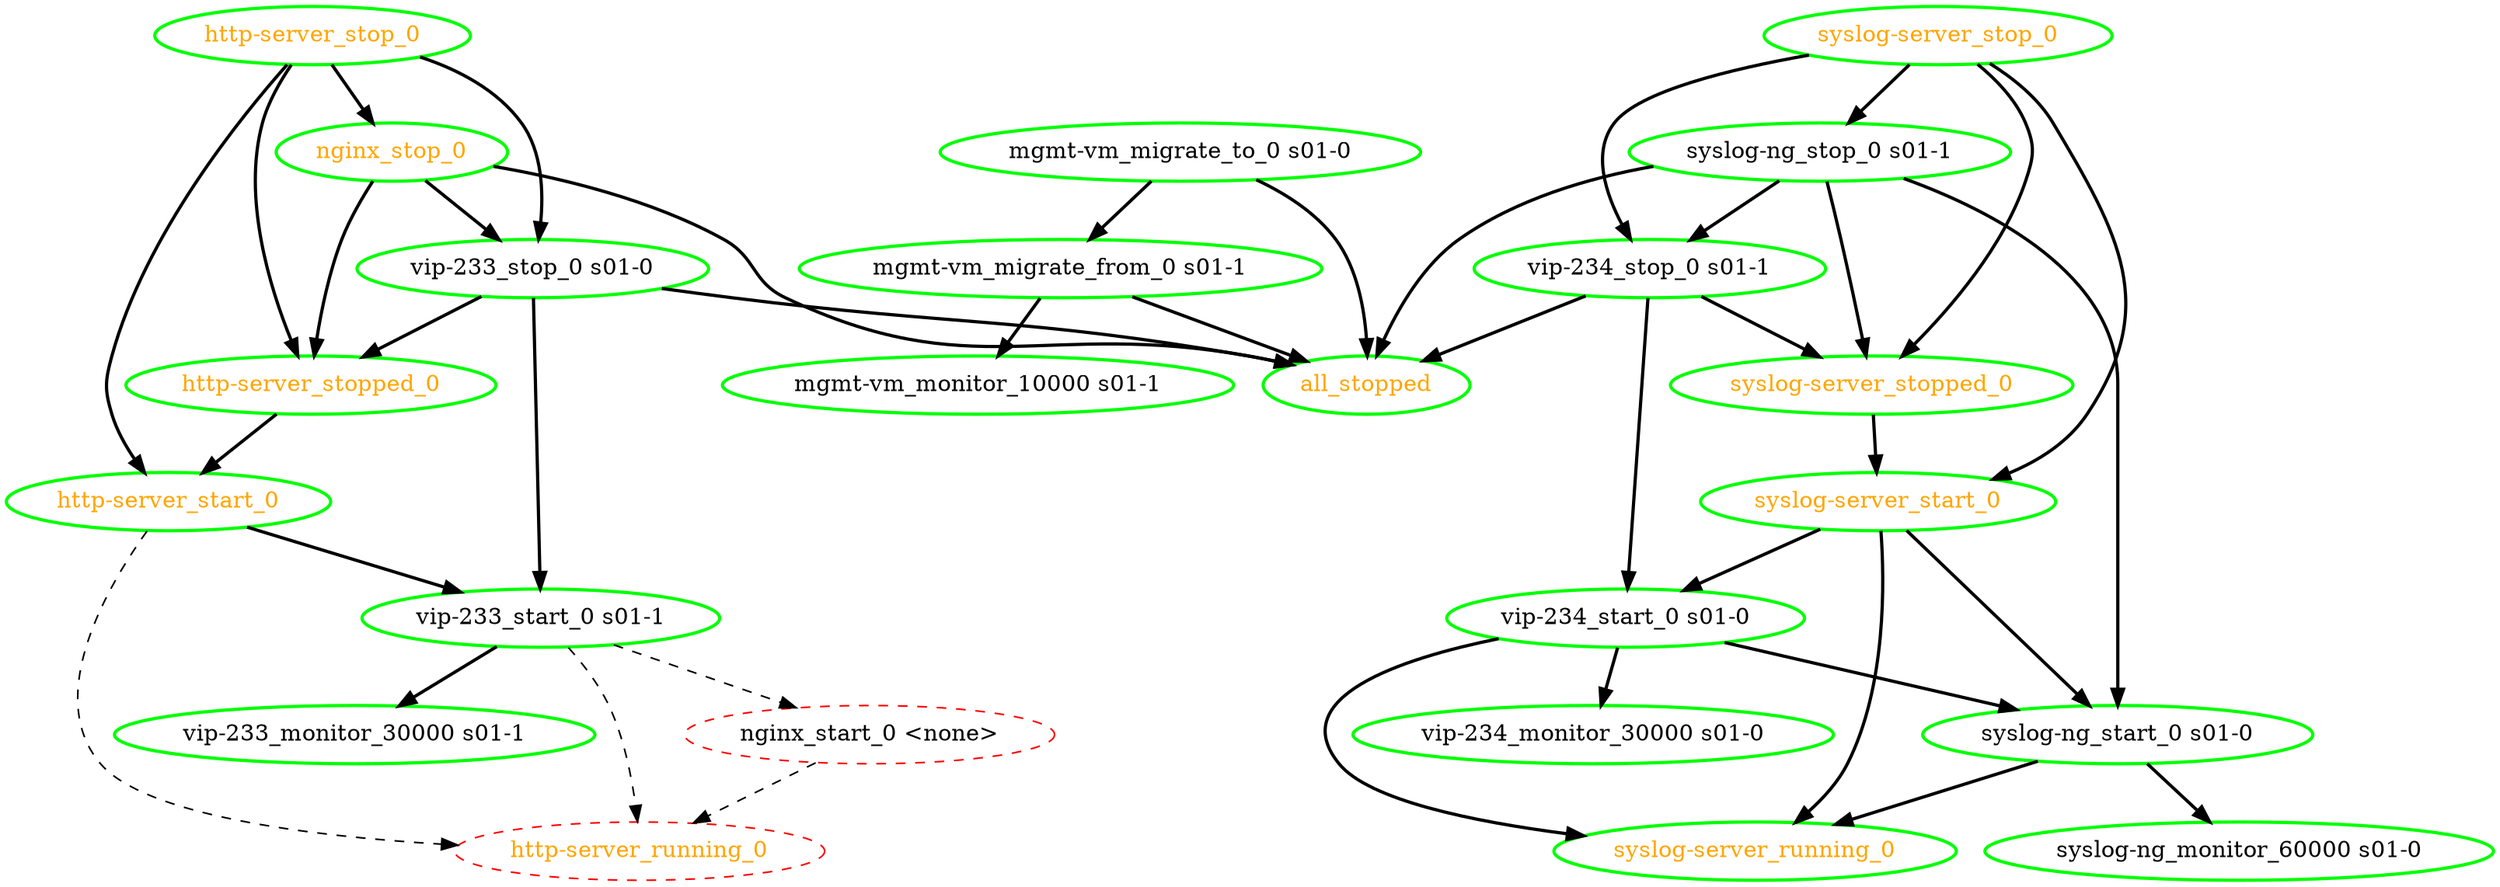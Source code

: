 digraph "g" {
"all_stopped" [ style=bold color="green" fontcolor="orange"  ]
"http-server_running_0" [ style=dashed color="red" fontcolor="orange"  ]
"http-server_start_0" -> "http-server_running_0" [ style = dashed]
"http-server_start_0" -> "vip-233_start_0 s01-1" [ style = bold]
"http-server_start_0" [ style=bold color="green" fontcolor="orange"  ]
"http-server_stop_0" -> "http-server_start_0" [ style = bold]
"http-server_stop_0" -> "http-server_stopped_0" [ style = bold]
"http-server_stop_0" -> "nginx_stop_0" [ style = bold]
"http-server_stop_0" -> "vip-233_stop_0 s01-0" [ style = bold]
"http-server_stop_0" [ style=bold color="green" fontcolor="orange"  ]
"http-server_stopped_0" -> "http-server_start_0" [ style = bold]
"http-server_stopped_0" [ style=bold color="green" fontcolor="orange"  ]
"mgmt-vm_migrate_from_0 s01-1" -> "all_stopped" [ style = bold]
"mgmt-vm_migrate_from_0 s01-1" -> "mgmt-vm_monitor_10000 s01-1" [ style = bold]
"mgmt-vm_migrate_from_0 s01-1" [ style=bold color="green" fontcolor="black"  ]
"mgmt-vm_migrate_to_0 s01-0" -> "all_stopped" [ style = bold]
"mgmt-vm_migrate_to_0 s01-0" -> "mgmt-vm_migrate_from_0 s01-1" [ style = bold]
"mgmt-vm_migrate_to_0 s01-0" [ style=bold color="green" fontcolor="black"  ]
"mgmt-vm_monitor_10000 s01-1" [ style=bold color="green" fontcolor="black"  ]
"nginx_start_0 <none>" -> "http-server_running_0" [ style = dashed]
"nginx_start_0 <none>" [ style=dashed color="red" fontcolor="black"  ]
"nginx_stop_0" -> "all_stopped" [ style = bold]
"nginx_stop_0" -> "http-server_stopped_0" [ style = bold]
"nginx_stop_0" -> "vip-233_stop_0 s01-0" [ style = bold]
"nginx_stop_0" [ style=bold color="green" fontcolor="orange"  ]
"syslog-ng_monitor_60000 s01-0" [ style=bold color="green" fontcolor="black"  ]
"syslog-ng_start_0 s01-0" -> "syslog-ng_monitor_60000 s01-0" [ style = bold]
"syslog-ng_start_0 s01-0" -> "syslog-server_running_0" [ style = bold]
"syslog-ng_start_0 s01-0" [ style=bold color="green" fontcolor="black"  ]
"syslog-ng_stop_0 s01-1" -> "all_stopped" [ style = bold]
"syslog-ng_stop_0 s01-1" -> "syslog-ng_start_0 s01-0" [ style = bold]
"syslog-ng_stop_0 s01-1" -> "syslog-server_stopped_0" [ style = bold]
"syslog-ng_stop_0 s01-1" -> "vip-234_stop_0 s01-1" [ style = bold]
"syslog-ng_stop_0 s01-1" [ style=bold color="green" fontcolor="black"  ]
"syslog-server_running_0" [ style=bold color="green" fontcolor="orange"  ]
"syslog-server_start_0" -> "syslog-ng_start_0 s01-0" [ style = bold]
"syslog-server_start_0" -> "syslog-server_running_0" [ style = bold]
"syslog-server_start_0" -> "vip-234_start_0 s01-0" [ style = bold]
"syslog-server_start_0" [ style=bold color="green" fontcolor="orange"  ]
"syslog-server_stop_0" -> "syslog-ng_stop_0 s01-1" [ style = bold]
"syslog-server_stop_0" -> "syslog-server_start_0" [ style = bold]
"syslog-server_stop_0" -> "syslog-server_stopped_0" [ style = bold]
"syslog-server_stop_0" -> "vip-234_stop_0 s01-1" [ style = bold]
"syslog-server_stop_0" [ style=bold color="green" fontcolor="orange"  ]
"syslog-server_stopped_0" -> "syslog-server_start_0" [ style = bold]
"syslog-server_stopped_0" [ style=bold color="green" fontcolor="orange"  ]
"vip-233_monitor_30000 s01-1" [ style=bold color="green" fontcolor="black"  ]
"vip-233_start_0 s01-1" -> "http-server_running_0" [ style = dashed]
"vip-233_start_0 s01-1" -> "nginx_start_0 <none>" [ style = dashed]
"vip-233_start_0 s01-1" -> "vip-233_monitor_30000 s01-1" [ style = bold]
"vip-233_start_0 s01-1" [ style=bold color="green" fontcolor="black"  ]
"vip-233_stop_0 s01-0" -> "all_stopped" [ style = bold]
"vip-233_stop_0 s01-0" -> "http-server_stopped_0" [ style = bold]
"vip-233_stop_0 s01-0" -> "vip-233_start_0 s01-1" [ style = bold]
"vip-233_stop_0 s01-0" [ style=bold color="green" fontcolor="black"  ]
"vip-234_monitor_30000 s01-0" [ style=bold color="green" fontcolor="black"  ]
"vip-234_start_0 s01-0" -> "syslog-ng_start_0 s01-0" [ style = bold]
"vip-234_start_0 s01-0" -> "syslog-server_running_0" [ style = bold]
"vip-234_start_0 s01-0" -> "vip-234_monitor_30000 s01-0" [ style = bold]
"vip-234_start_0 s01-0" [ style=bold color="green" fontcolor="black"  ]
"vip-234_stop_0 s01-1" -> "all_stopped" [ style = bold]
"vip-234_stop_0 s01-1" -> "syslog-server_stopped_0" [ style = bold]
"vip-234_stop_0 s01-1" -> "vip-234_start_0 s01-0" [ style = bold]
"vip-234_stop_0 s01-1" [ style=bold color="green" fontcolor="black"  ]
}
